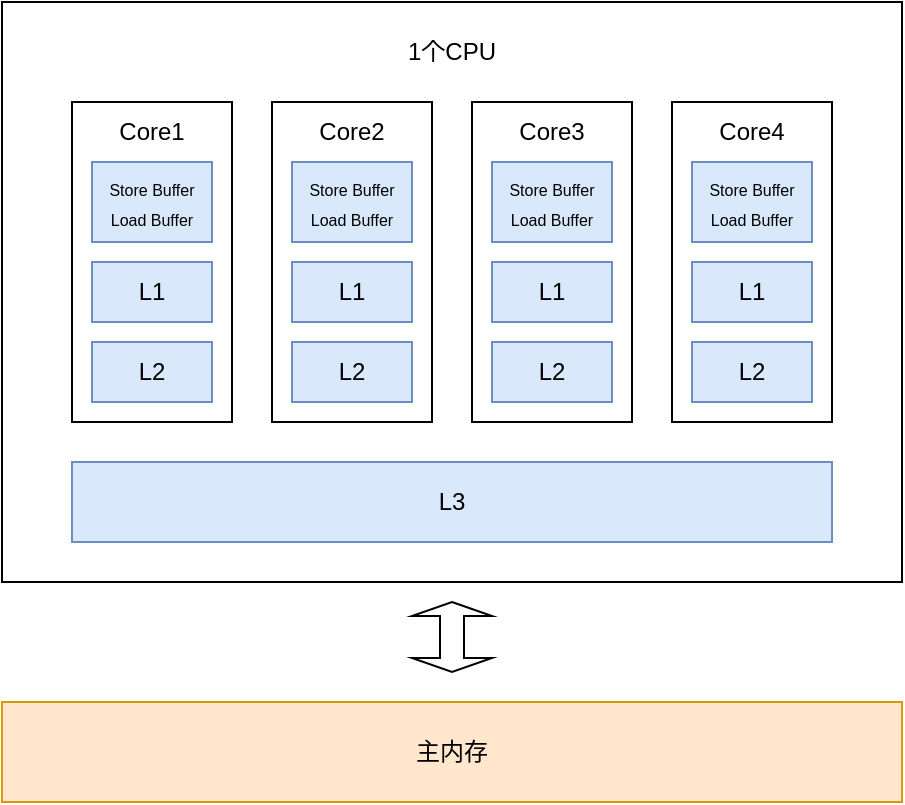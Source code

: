 <mxfile version="15.4.0" type="device"><diagram id="3oXZCTrRhUwyVtZmzYwV" name="第 1 页"><mxGraphModel dx="946" dy="624" grid="1" gridSize="10" guides="1" tooltips="1" connect="1" arrows="1" fold="1" page="1" pageScale="1" pageWidth="827" pageHeight="1169" math="0" shadow="0"><root><mxCell id="0"/><mxCell id="1" parent="0"/><mxCell id="XJcGq8RI3ggaJWQ0Iy2S-1" value="" style="rounded=0;whiteSpace=wrap;html=1;" vertex="1" parent="1"><mxGeometry x="75" y="80" width="450" height="290" as="geometry"/></mxCell><mxCell id="XJcGq8RI3ggaJWQ0Iy2S-2" value="1个CPU" style="text;html=1;strokeColor=none;fillColor=none;align=center;verticalAlign=middle;whiteSpace=wrap;rounded=0;" vertex="1" parent="1"><mxGeometry x="270" y="90" width="60" height="30" as="geometry"/></mxCell><mxCell id="XJcGq8RI3ggaJWQ0Iy2S-3" value="" style="rounded=0;whiteSpace=wrap;html=1;" vertex="1" parent="1"><mxGeometry x="110" y="130" width="80" height="160" as="geometry"/></mxCell><mxCell id="XJcGq8RI3ggaJWQ0Iy2S-4" value="L1" style="rounded=0;whiteSpace=wrap;html=1;fillColor=#dae8fc;strokeColor=#6c8ebf;" vertex="1" parent="1"><mxGeometry x="120" y="210" width="60" height="30" as="geometry"/></mxCell><mxCell id="XJcGq8RI3ggaJWQ0Iy2S-5" value="L2" style="rounded=0;whiteSpace=wrap;html=1;fillColor=#dae8fc;strokeColor=#6c8ebf;" vertex="1" parent="1"><mxGeometry x="120" y="250" width="60" height="30" as="geometry"/></mxCell><mxCell id="XJcGq8RI3ggaJWQ0Iy2S-6" value="Core1" style="text;html=1;strokeColor=none;fillColor=none;align=center;verticalAlign=middle;whiteSpace=wrap;rounded=0;" vertex="1" parent="1"><mxGeometry x="120" y="130" width="60" height="30" as="geometry"/></mxCell><mxCell id="XJcGq8RI3ggaJWQ0Iy2S-7" value="" style="rounded=0;whiteSpace=wrap;html=1;" vertex="1" parent="1"><mxGeometry x="210" y="130" width="80" height="160" as="geometry"/></mxCell><mxCell id="XJcGq8RI3ggaJWQ0Iy2S-8" value="L1" style="rounded=0;whiteSpace=wrap;html=1;fillColor=#dae8fc;strokeColor=#6c8ebf;" vertex="1" parent="1"><mxGeometry x="220" y="210" width="60" height="30" as="geometry"/></mxCell><mxCell id="XJcGq8RI3ggaJWQ0Iy2S-9" value="L2" style="rounded=0;whiteSpace=wrap;html=1;fillColor=#dae8fc;strokeColor=#6c8ebf;" vertex="1" parent="1"><mxGeometry x="220" y="250" width="60" height="30" as="geometry"/></mxCell><mxCell id="XJcGq8RI3ggaJWQ0Iy2S-10" value="Core2" style="text;html=1;strokeColor=none;fillColor=none;align=center;verticalAlign=middle;whiteSpace=wrap;rounded=0;" vertex="1" parent="1"><mxGeometry x="220" y="130" width="60" height="30" as="geometry"/></mxCell><mxCell id="XJcGq8RI3ggaJWQ0Iy2S-11" value="" style="rounded=0;whiteSpace=wrap;html=1;" vertex="1" parent="1"><mxGeometry x="310" y="130" width="80" height="160" as="geometry"/></mxCell><mxCell id="XJcGq8RI3ggaJWQ0Iy2S-12" value="L1" style="rounded=0;whiteSpace=wrap;html=1;fillColor=#dae8fc;strokeColor=#6c8ebf;" vertex="1" parent="1"><mxGeometry x="320" y="210" width="60" height="30" as="geometry"/></mxCell><mxCell id="XJcGq8RI3ggaJWQ0Iy2S-13" value="L2" style="rounded=0;whiteSpace=wrap;html=1;fillColor=#dae8fc;strokeColor=#6c8ebf;" vertex="1" parent="1"><mxGeometry x="320" y="250" width="60" height="30" as="geometry"/></mxCell><mxCell id="XJcGq8RI3ggaJWQ0Iy2S-14" value="Core3" style="text;html=1;strokeColor=none;fillColor=none;align=center;verticalAlign=middle;whiteSpace=wrap;rounded=0;" vertex="1" parent="1"><mxGeometry x="320" y="130" width="60" height="30" as="geometry"/></mxCell><mxCell id="XJcGq8RI3ggaJWQ0Iy2S-15" value="" style="rounded=0;whiteSpace=wrap;html=1;" vertex="1" parent="1"><mxGeometry x="410" y="130" width="80" height="160" as="geometry"/></mxCell><mxCell id="XJcGq8RI3ggaJWQ0Iy2S-16" value="L1" style="rounded=0;whiteSpace=wrap;html=1;fillColor=#dae8fc;strokeColor=#6c8ebf;" vertex="1" parent="1"><mxGeometry x="420" y="210" width="60" height="30" as="geometry"/></mxCell><mxCell id="XJcGq8RI3ggaJWQ0Iy2S-17" value="L2" style="rounded=0;whiteSpace=wrap;html=1;fillColor=#dae8fc;strokeColor=#6c8ebf;" vertex="1" parent="1"><mxGeometry x="420" y="250" width="60" height="30" as="geometry"/></mxCell><mxCell id="XJcGq8RI3ggaJWQ0Iy2S-18" value="Core4" style="text;html=1;strokeColor=none;fillColor=none;align=center;verticalAlign=middle;whiteSpace=wrap;rounded=0;" vertex="1" parent="1"><mxGeometry x="420" y="130" width="60" height="30" as="geometry"/></mxCell><mxCell id="XJcGq8RI3ggaJWQ0Iy2S-19" value="L3" style="rounded=0;whiteSpace=wrap;html=1;fillColor=#dae8fc;strokeColor=#6c8ebf;" vertex="1" parent="1"><mxGeometry x="110" y="310" width="380" height="40" as="geometry"/></mxCell><mxCell id="XJcGq8RI3ggaJWQ0Iy2S-20" value="主内存" style="rounded=0;whiteSpace=wrap;html=1;fillColor=#ffe6cc;strokeColor=#d79b00;" vertex="1" parent="1"><mxGeometry x="75" y="430" width="450" height="50" as="geometry"/></mxCell><mxCell id="XJcGq8RI3ggaJWQ0Iy2S-21" value="" style="shape=doubleArrow;direction=south;whiteSpace=wrap;html=1;" vertex="1" parent="1"><mxGeometry x="280" y="380" width="40" height="35" as="geometry"/></mxCell><mxCell id="XJcGq8RI3ggaJWQ0Iy2S-23" value="&lt;font style=&quot;font-size: 8px&quot;&gt;Store Buffer&lt;br&gt;Load Buffer&lt;/font&gt;" style="rounded=0;whiteSpace=wrap;html=1;fillColor=#dae8fc;strokeColor=#6c8ebf;" vertex="1" parent="1"><mxGeometry x="120" y="160" width="60" height="40" as="geometry"/></mxCell><mxCell id="XJcGq8RI3ggaJWQ0Iy2S-24" value="&lt;font style=&quot;font-size: 8px&quot;&gt;Store Buffer&lt;br&gt;Load Buffer&lt;/font&gt;" style="rounded=0;whiteSpace=wrap;html=1;fillColor=#dae8fc;strokeColor=#6c8ebf;" vertex="1" parent="1"><mxGeometry x="220" y="160" width="60" height="40" as="geometry"/></mxCell><mxCell id="XJcGq8RI3ggaJWQ0Iy2S-25" value="&lt;font style=&quot;font-size: 8px&quot;&gt;Store Buffer&lt;br&gt;Load Buffer&lt;/font&gt;" style="rounded=0;whiteSpace=wrap;html=1;fillColor=#dae8fc;strokeColor=#6c8ebf;" vertex="1" parent="1"><mxGeometry x="320" y="160" width="60" height="40" as="geometry"/></mxCell><mxCell id="XJcGq8RI3ggaJWQ0Iy2S-26" value="&lt;font style=&quot;font-size: 8px&quot;&gt;Store Buffer&lt;br&gt;Load Buffer&lt;/font&gt;" style="rounded=0;whiteSpace=wrap;html=1;fillColor=#dae8fc;strokeColor=#6c8ebf;" vertex="1" parent="1"><mxGeometry x="420" y="160" width="60" height="40" as="geometry"/></mxCell></root></mxGraphModel></diagram></mxfile>